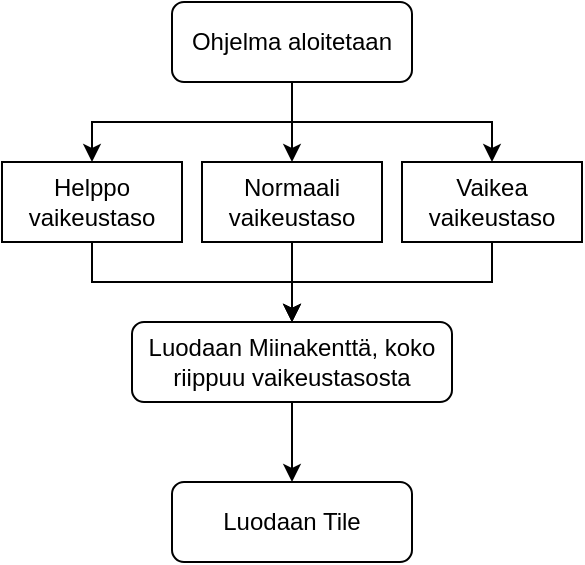 <mxfile version="13.7.3" type="github">
  <diagram id="C5RBs43oDa-KdzZeNtuy" name="Page-1">
    <mxGraphModel dx="716" dy="400" grid="1" gridSize="10" guides="1" tooltips="1" connect="1" arrows="1" fold="1" page="1" pageScale="1" pageWidth="827" pageHeight="1169" math="0" shadow="0">
      <root>
        <mxCell id="WIyWlLk6GJQsqaUBKTNV-0" />
        <mxCell id="WIyWlLk6GJQsqaUBKTNV-1" parent="WIyWlLk6GJQsqaUBKTNV-0" />
        <mxCell id="JN4EOCAk6Tm8TQnRhCR9-20" style="edgeStyle=orthogonalEdgeStyle;rounded=0;orthogonalLoop=1;jettySize=auto;html=1;entryX=0.5;entryY=0;entryDx=0;entryDy=0;" edge="1" parent="WIyWlLk6GJQsqaUBKTNV-1" source="WIyWlLk6GJQsqaUBKTNV-3" target="JN4EOCAk6Tm8TQnRhCR9-1">
          <mxGeometry relative="1" as="geometry" />
        </mxCell>
        <mxCell id="JN4EOCAk6Tm8TQnRhCR9-21" style="edgeStyle=orthogonalEdgeStyle;rounded=0;orthogonalLoop=1;jettySize=auto;html=1;entryX=0.5;entryY=0;entryDx=0;entryDy=0;" edge="1" parent="WIyWlLk6GJQsqaUBKTNV-1" source="WIyWlLk6GJQsqaUBKTNV-3" target="JN4EOCAk6Tm8TQnRhCR9-2">
          <mxGeometry relative="1" as="geometry" />
        </mxCell>
        <mxCell id="JN4EOCAk6Tm8TQnRhCR9-22" style="edgeStyle=orthogonalEdgeStyle;rounded=0;orthogonalLoop=1;jettySize=auto;html=1;" edge="1" parent="WIyWlLk6GJQsqaUBKTNV-1" source="WIyWlLk6GJQsqaUBKTNV-3" target="JN4EOCAk6Tm8TQnRhCR9-3">
          <mxGeometry relative="1" as="geometry" />
        </mxCell>
        <mxCell id="WIyWlLk6GJQsqaUBKTNV-3" value="Ohjelma aloitetaan" style="rounded=1;whiteSpace=wrap;html=1;fontSize=12;glass=0;strokeWidth=1;shadow=0;" parent="WIyWlLk6GJQsqaUBKTNV-1" vertex="1">
          <mxGeometry x="160" y="80" width="120" height="40" as="geometry" />
        </mxCell>
        <mxCell id="JN4EOCAk6Tm8TQnRhCR9-16" style="edgeStyle=orthogonalEdgeStyle;rounded=0;orthogonalLoop=1;jettySize=auto;html=1;entryX=0.5;entryY=0;entryDx=0;entryDy=0;" edge="1" parent="WIyWlLk6GJQsqaUBKTNV-1" source="JN4EOCAk6Tm8TQnRhCR9-1" target="JN4EOCAk6Tm8TQnRhCR9-12">
          <mxGeometry relative="1" as="geometry" />
        </mxCell>
        <mxCell id="JN4EOCAk6Tm8TQnRhCR9-1" value="Helppo vaikeustaso" style="rounded=0;whiteSpace=wrap;html=1;" vertex="1" parent="WIyWlLk6GJQsqaUBKTNV-1">
          <mxGeometry x="75" y="160" width="90" height="40" as="geometry" />
        </mxCell>
        <mxCell id="JN4EOCAk6Tm8TQnRhCR9-18" style="edgeStyle=orthogonalEdgeStyle;rounded=0;orthogonalLoop=1;jettySize=auto;html=1;entryX=0.5;entryY=0;entryDx=0;entryDy=0;" edge="1" parent="WIyWlLk6GJQsqaUBKTNV-1" source="JN4EOCAk6Tm8TQnRhCR9-2" target="JN4EOCAk6Tm8TQnRhCR9-12">
          <mxGeometry relative="1" as="geometry" />
        </mxCell>
        <mxCell id="JN4EOCAk6Tm8TQnRhCR9-2" value="Normaali vaikeustaso" style="rounded=0;whiteSpace=wrap;html=1;" vertex="1" parent="WIyWlLk6GJQsqaUBKTNV-1">
          <mxGeometry x="175" y="160" width="90" height="40" as="geometry" />
        </mxCell>
        <mxCell id="JN4EOCAk6Tm8TQnRhCR9-17" style="edgeStyle=orthogonalEdgeStyle;rounded=0;orthogonalLoop=1;jettySize=auto;html=1;entryX=0.5;entryY=0;entryDx=0;entryDy=0;" edge="1" parent="WIyWlLk6GJQsqaUBKTNV-1" source="JN4EOCAk6Tm8TQnRhCR9-3" target="JN4EOCAk6Tm8TQnRhCR9-12">
          <mxGeometry relative="1" as="geometry" />
        </mxCell>
        <mxCell id="JN4EOCAk6Tm8TQnRhCR9-3" value="Vaikea vaikeustaso" style="rounded=0;whiteSpace=wrap;html=1;" vertex="1" parent="WIyWlLk6GJQsqaUBKTNV-1">
          <mxGeometry x="275" y="160" width="90" height="40" as="geometry" />
        </mxCell>
        <mxCell id="JN4EOCAk6Tm8TQnRhCR9-24" value="" style="edgeStyle=orthogonalEdgeStyle;rounded=0;orthogonalLoop=1;jettySize=auto;html=1;" edge="1" parent="WIyWlLk6GJQsqaUBKTNV-1" source="JN4EOCAk6Tm8TQnRhCR9-12" target="JN4EOCAk6Tm8TQnRhCR9-23">
          <mxGeometry relative="1" as="geometry" />
        </mxCell>
        <mxCell id="JN4EOCAk6Tm8TQnRhCR9-12" value="Luodaan Miinakenttä, koko riippuu vaikeustasosta" style="rounded=1;whiteSpace=wrap;html=1;" vertex="1" parent="WIyWlLk6GJQsqaUBKTNV-1">
          <mxGeometry x="140" y="240" width="160" height="40" as="geometry" />
        </mxCell>
        <mxCell id="JN4EOCAk6Tm8TQnRhCR9-23" value="Luodaan Tile" style="whiteSpace=wrap;html=1;rounded=1;" vertex="1" parent="WIyWlLk6GJQsqaUBKTNV-1">
          <mxGeometry x="160" y="320" width="120" height="40" as="geometry" />
        </mxCell>
      </root>
    </mxGraphModel>
  </diagram>
</mxfile>
